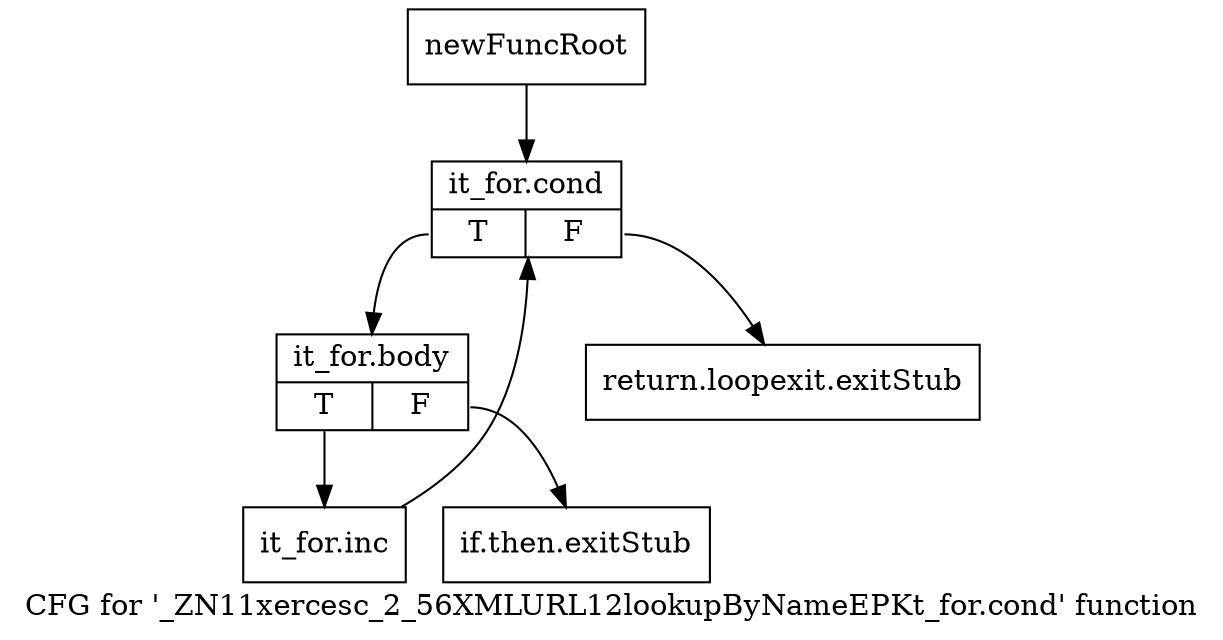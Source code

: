 digraph "CFG for '_ZN11xercesc_2_56XMLURL12lookupByNameEPKt_for.cond' function" {
	label="CFG for '_ZN11xercesc_2_56XMLURL12lookupByNameEPKt_for.cond' function";

	Node0x9b851d0 [shape=record,label="{newFuncRoot}"];
	Node0x9b851d0 -> Node0x9b852c0;
	Node0x9b85220 [shape=record,label="{return.loopexit.exitStub}"];
	Node0x9b85270 [shape=record,label="{if.then.exitStub}"];
	Node0x9b852c0 [shape=record,label="{it_for.cond|{<s0>T|<s1>F}}"];
	Node0x9b852c0:s0 -> Node0x9b85310;
	Node0x9b852c0:s1 -> Node0x9b85220;
	Node0x9b85310 [shape=record,label="{it_for.body|{<s0>T|<s1>F}}"];
	Node0x9b85310:s0 -> Node0x9b85360;
	Node0x9b85310:s1 -> Node0x9b85270;
	Node0x9b85360 [shape=record,label="{it_for.inc}"];
	Node0x9b85360 -> Node0x9b852c0;
}
